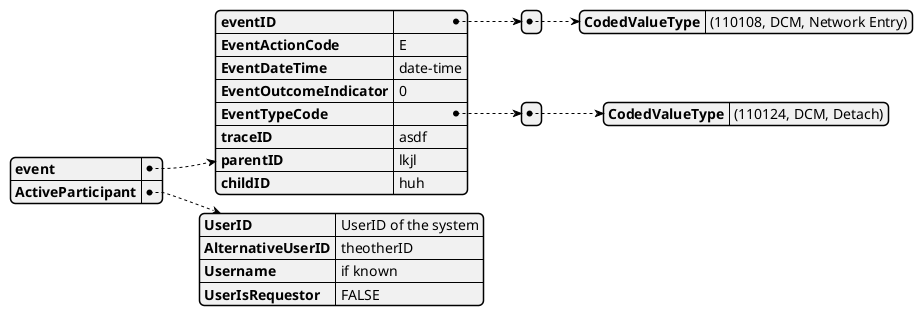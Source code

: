 
@startjson
{
	"event": {
	   "eventID" : [
	       { "CodedValueType" : "(110108, DCM, Network Entry)"}
	       ],
	   "EventActionCode": "E",
	   "EventDateTime" : "date-time",
	   "EventOutcomeIndicator": "0",
	   "EventTypeCode" : [
	   	{ "CodedValueType" : "(110124, DCM, Detach)"}
		],
	   "traceID" : "asdf",
	   "parentID" : "lkjl",
	   "childID" : "huh"
	   },
	"ActiveParticipant" : {
	   "UserID" : "UserID of the system",
	   "AlternativeUserID" : "theotherID",
	   "Username" : "if known",
	   "UserIsRequestor" : "FALSE"
	   }
}
@endjson


	   
